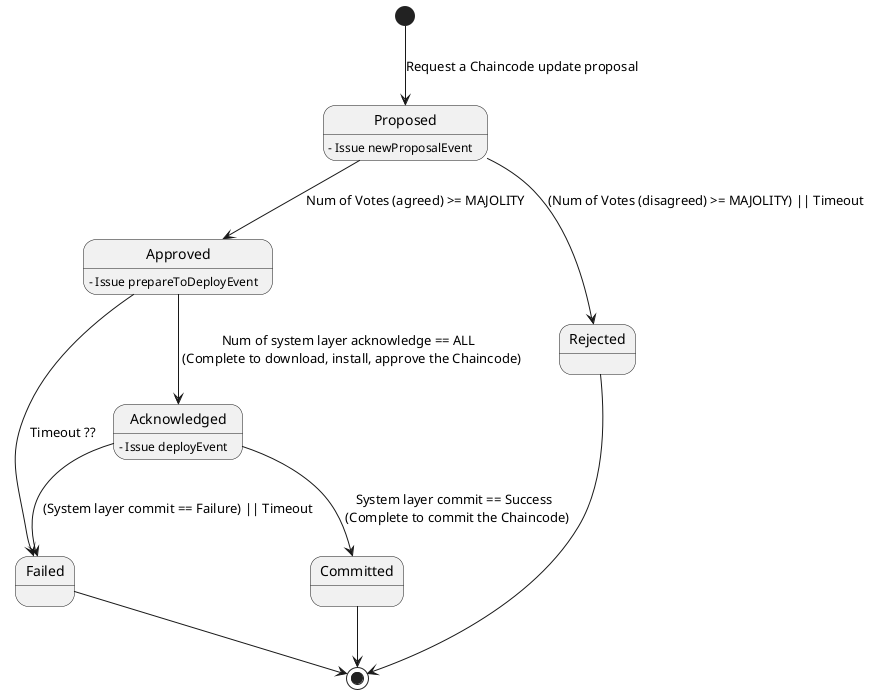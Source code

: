 @startuml

[*] --> Proposed : Request a Chaincode update proposal
Proposed: - Issue newProposalEvent
Proposed --> Approved : Num of Votes (agreed) >= MAJOLITY
Proposed --> Rejected : (Num of Votes (disagreed) >= MAJOLITY) || Timeout

Rejected --> [*]

Approved: - Issue prepareToDeployEvent
Approved --> Acknowledged : Num of system layer acknowledge == ALL \n (Complete to download, install, approve the Chaincode)
Approved --> Failed : Timeout ??

Acknowledged: - Issue deployEvent
Acknowledged --> Committed : System layer commit == Success \n (Complete to commit the Chaincode)
Acknowledged --> Failed : (System layer commit == Failure) || Timeout

Committed --> [*]

Failed --> [*]

@enduml
